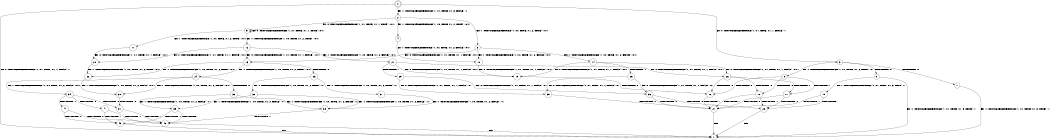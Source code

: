digraph BCG {
size = "7, 10.5";
center = TRUE;
node [shape = circle];
0 [peripheries = 2];
0 -> 1 [label = "EX !0 !ATOMIC_EXCH_BRANCH (1, +1, TRUE, +1, 1, FALSE) !::"];
0 -> 2 [label = "EX !1 !ATOMIC_EXCH_BRANCH (1, +1, TRUE, +1, 3, FALSE) !::"];
0 -> 3 [label = "EX !0 !ATOMIC_EXCH_BRANCH (1, +1, TRUE, +1, 1, FALSE) !::"];
2 -> 4 [label = "EX !1 !ATOMIC_EXCH_BRANCH (1, +0, TRUE, +1, 2, TRUE) !:0:1:"];
2 -> 5 [label = "EX !0 !ATOMIC_EXCH_BRANCH (1, +1, TRUE, +1, 1, TRUE) !:0:1:"];
2 -> 6 [label = "EX !1 !ATOMIC_EXCH_BRANCH (1, +0, TRUE, +1, 2, TRUE) !:0:1:"];
3 -> 7 [label = "TERMINATE !0"];
3 -> 8 [label = "TERMINATE !0"];
3 -> 9 [label = "EX !1 !ATOMIC_EXCH_BRANCH (1, +1, TRUE, +1, 3, TRUE) !:0:"];
4 -> 10 [label = "EX !1 !ATOMIC_EXCH_BRANCH (1, +0, TRUE, +1, 2, FALSE) !:0:1:"];
5 -> 11 [label = "EX !1 !ATOMIC_EXCH_BRANCH (1, +0, TRUE, +1, 2, TRUE) !:0:1:"];
5 -> 12 [label = "EX !1 !ATOMIC_EXCH_BRANCH (1, +0, TRUE, +1, 2, TRUE) !:0:1:"];
5 -> 5 [label = "EX !0 !ATOMIC_EXCH_BRANCH (1, +1, TRUE, +1, 1, TRUE) !:0:1:"];
6 -> 10 [label = "EX !1 !ATOMIC_EXCH_BRANCH (1, +0, TRUE, +1, 2, FALSE) !:0:1:"];
6 -> 13 [label = "EX !0 !ATOMIC_EXCH_BRANCH (1, +1, TRUE, +1, 1, FALSE) !:0:1:"];
6 -> 14 [label = "EX !1 !ATOMIC_EXCH_BRANCH (1, +0, TRUE, +1, 2, FALSE) !:0:1:"];
7 -> 1 [label = "EX !1 !ATOMIC_EXCH_BRANCH (1, +1, TRUE, +1, 3, TRUE) !::"];
8 -> 1 [label = "EX !1 !ATOMIC_EXCH_BRANCH (1, +1, TRUE, +1, 3, TRUE) !::"];
8 -> 15 [label = "EX !1 !ATOMIC_EXCH_BRANCH (1, +1, TRUE, +1, 3, TRUE) !::"];
9 -> 16 [label = "TERMINATE !0"];
9 -> 17 [label = "TERMINATE !1"];
9 -> 18 [label = "TERMINATE !0"];
10 -> 19 [label = "EX !0 !ATOMIC_EXCH_BRANCH (1, +1, TRUE, +1, 1, FALSE) !:0:1:"];
11 -> 20 [label = "EX !0 !ATOMIC_EXCH_BRANCH (1, +1, TRUE, +1, 1, FALSE) !:0:1:"];
12 -> 20 [label = "EX !0 !ATOMIC_EXCH_BRANCH (1, +1, TRUE, +1, 1, FALSE) !:0:1:"];
12 -> 21 [label = "EX !1 !ATOMIC_EXCH_BRANCH (1, +0, TRUE, +1, 2, FALSE) !:0:1:"];
12 -> 13 [label = "EX !0 !ATOMIC_EXCH_BRANCH (1, +1, TRUE, +1, 1, FALSE) !:0:1:"];
13 -> 22 [label = "EX !1 !ATOMIC_EXCH_BRANCH (1, +0, TRUE, +1, 2, TRUE) !:0:1:"];
13 -> 23 [label = "TERMINATE !0"];
13 -> 24 [label = "EX !1 !ATOMIC_EXCH_BRANCH (1, +0, TRUE, +1, 2, TRUE) !:0:1:"];
14 -> 19 [label = "EX !0 !ATOMIC_EXCH_BRANCH (1, +1, TRUE, +1, 1, FALSE) !:0:1:"];
14 -> 25 [label = "TERMINATE !1"];
14 -> 26 [label = "EX !0 !ATOMIC_EXCH_BRANCH (1, +1, TRUE, +1, 1, FALSE) !:0:1:"];
15 -> 27 [label = "TERMINATE !1"];
15 -> 28 [label = "TERMINATE !1"];
16 -> 27 [label = "TERMINATE !1"];
17 -> 27 [label = "TERMINATE !0"];
17 -> 28 [label = "TERMINATE !0"];
18 -> 27 [label = "TERMINATE !1"];
18 -> 28 [label = "TERMINATE !1"];
19 -> 16 [label = "TERMINATE !0"];
20 -> 22 [label = "EX !1 !ATOMIC_EXCH_BRANCH (1, +0, TRUE, +1, 2, TRUE) !:0:1:"];
21 -> 19 [label = "EX !0 !ATOMIC_EXCH_BRANCH (1, +1, TRUE, +1, 1, FALSE) !:0:1:"];
21 -> 29 [label = "TERMINATE !1"];
21 -> 26 [label = "EX !0 !ATOMIC_EXCH_BRANCH (1, +1, TRUE, +1, 1, FALSE) !:0:1:"];
22 -> 30 [label = "EX !1 !ATOMIC_EXCH_BRANCH (1, +0, TRUE, +1, 2, FALSE) !:0:1:"];
23 -> 31 [label = "EX !1 !ATOMIC_EXCH_BRANCH (1, +0, TRUE, +1, 2, TRUE) !:1:"];
23 -> 32 [label = "EX !1 !ATOMIC_EXCH_BRANCH (1, +0, TRUE, +1, 2, TRUE) !:1:"];
24 -> 30 [label = "EX !1 !ATOMIC_EXCH_BRANCH (1, +0, TRUE, +1, 2, FALSE) !:0:1:"];
24 -> 33 [label = "TERMINATE !0"];
24 -> 34 [label = "EX !1 !ATOMIC_EXCH_BRANCH (1, +0, TRUE, +1, 2, FALSE) !:0:1:"];
25 -> 35 [label = "EX !0 !ATOMIC_EXCH_BRANCH (1, +1, TRUE, +1, 1, FALSE) !:0:"];
25 -> 36 [label = "EX !0 !ATOMIC_EXCH_BRANCH (1, +1, TRUE, +1, 1, FALSE) !:0:"];
26 -> 16 [label = "TERMINATE !0"];
26 -> 17 [label = "TERMINATE !1"];
26 -> 18 [label = "TERMINATE !0"];
27 -> 1 [label = "exit"];
28 -> 1 [label = "exit"];
29 -> 35 [label = "EX !0 !ATOMIC_EXCH_BRANCH (1, +1, TRUE, +1, 1, FALSE) !:0:"];
29 -> 36 [label = "EX !0 !ATOMIC_EXCH_BRANCH (1, +1, TRUE, +1, 1, FALSE) !:0:"];
30 -> 37 [label = "TERMINATE !0"];
31 -> 38 [label = "EX !1 !ATOMIC_EXCH_BRANCH (1, +0, TRUE, +1, 2, FALSE) !:1:"];
32 -> 38 [label = "EX !1 !ATOMIC_EXCH_BRANCH (1, +0, TRUE, +1, 2, FALSE) !:1:"];
32 -> 39 [label = "EX !1 !ATOMIC_EXCH_BRANCH (1, +0, TRUE, +1, 2, FALSE) !:1:"];
33 -> 38 [label = "EX !1 !ATOMIC_EXCH_BRANCH (1, +0, TRUE, +1, 2, FALSE) !:1:"];
33 -> 39 [label = "EX !1 !ATOMIC_EXCH_BRANCH (1, +0, TRUE, +1, 2, FALSE) !:1:"];
34 -> 37 [label = "TERMINATE !0"];
34 -> 40 [label = "TERMINATE !1"];
34 -> 41 [label = "TERMINATE !0"];
35 -> 27 [label = "TERMINATE !0"];
36 -> 27 [label = "TERMINATE !0"];
36 -> 28 [label = "TERMINATE !0"];
37 -> 42 [label = "TERMINATE !1"];
38 -> 42 [label = "TERMINATE !1"];
39 -> 42 [label = "TERMINATE !1"];
39 -> 43 [label = "TERMINATE !1"];
40 -> 42 [label = "TERMINATE !0"];
40 -> 43 [label = "TERMINATE !0"];
41 -> 42 [label = "TERMINATE !1"];
41 -> 43 [label = "TERMINATE !1"];
42 -> 1 [label = "exit"];
43 -> 1 [label = "exit"];
}
